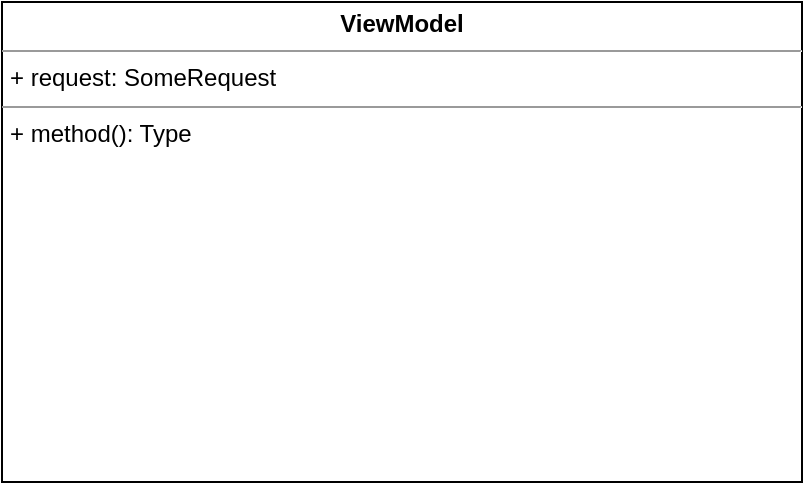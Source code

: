 <mxfile version="22.1.7" type="github">
  <diagram name="Страница — 1" id="BKeoi8arGAfsqAMdIyRO">
    <mxGraphModel dx="1085" dy="584" grid="1" gridSize="10" guides="1" tooltips="1" connect="1" arrows="1" fold="1" page="1" pageScale="1" pageWidth="827" pageHeight="1169" math="0" shadow="0">
      <root>
        <mxCell id="0" />
        <mxCell id="1" parent="0" />
        <mxCell id="5sW-IGkRng8ezyYUU3Sy-19" value="&lt;p style=&quot;margin:0px;margin-top:4px;text-align:center;&quot;&gt;&lt;b&gt;ViewModel&lt;/b&gt;&lt;br&gt;&lt;/p&gt;&lt;hr size=&quot;1&quot;&gt;&lt;p style=&quot;margin:0px;margin-left:4px;&quot;&gt;+ request: SomeRequest&lt;/p&gt;&lt;hr size=&quot;1&quot;&gt;&lt;p style=&quot;margin:0px;margin-left:4px;&quot;&gt;+ method(): Type&lt;/p&gt;" style="verticalAlign=top;align=left;overflow=fill;fontSize=12;fontFamily=Helvetica;html=1;whiteSpace=wrap;" vertex="1" parent="1">
          <mxGeometry x="80" y="80" width="400" height="240" as="geometry" />
        </mxCell>
      </root>
    </mxGraphModel>
  </diagram>
</mxfile>
